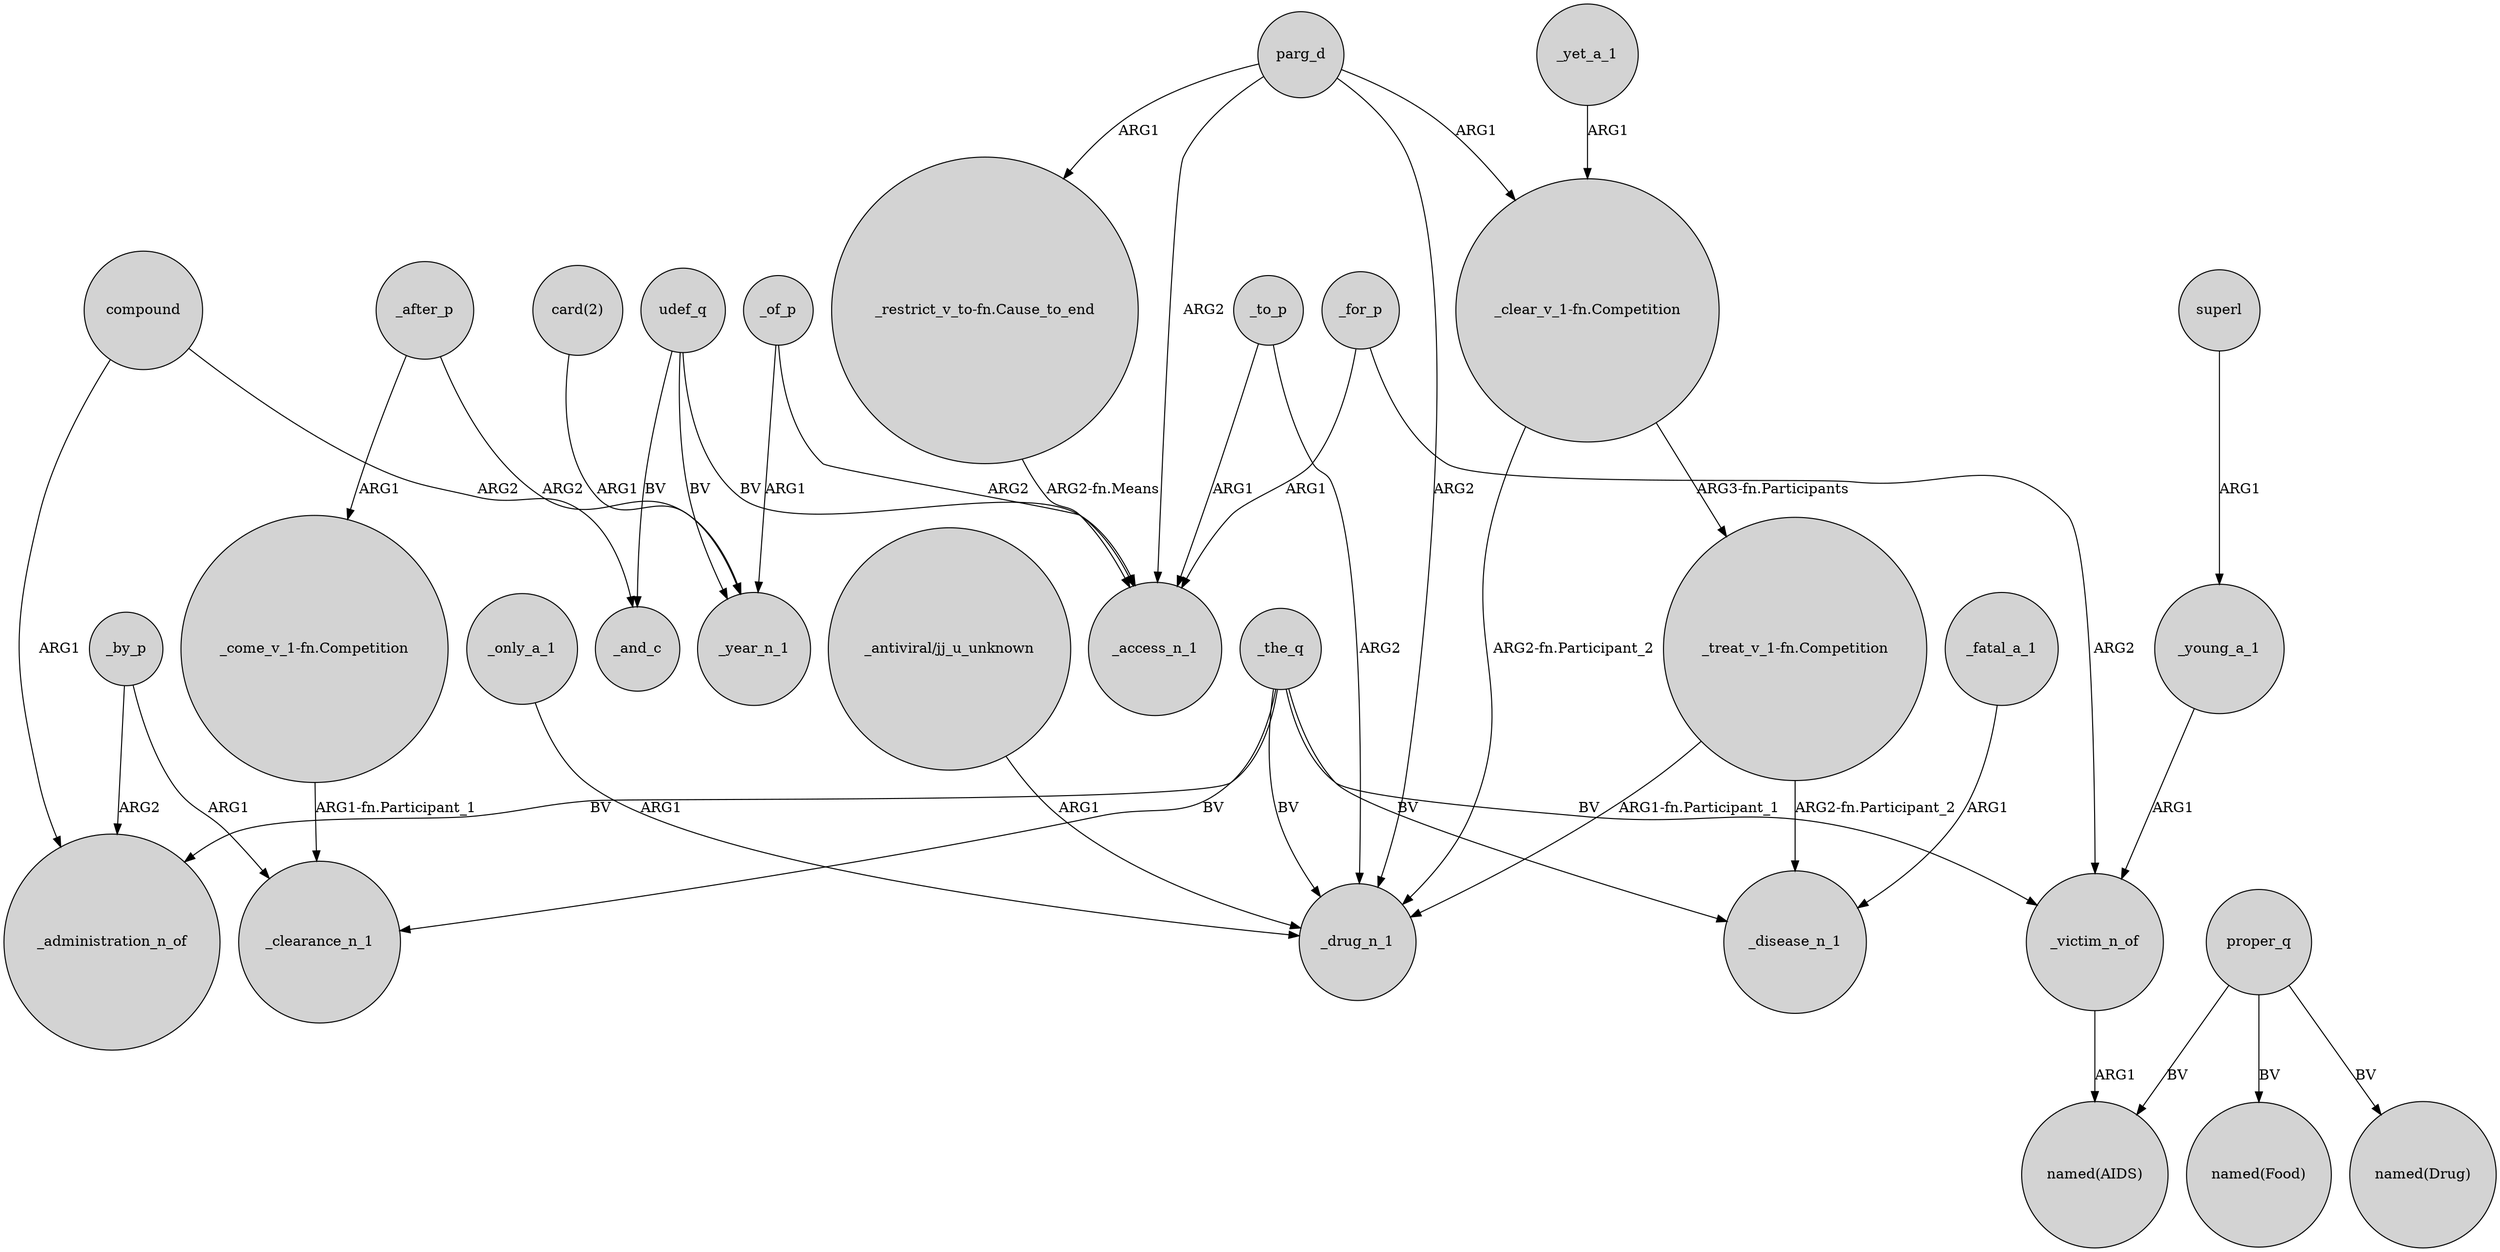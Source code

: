 digraph {
	node [shape=circle style=filled]
	"_antiviral/jj_u_unknown" -> _drug_n_1 [label=ARG1]
	proper_q -> "named(Food)" [label=BV]
	_by_p -> _clearance_n_1 [label=ARG1]
	compound -> _administration_n_of [label=ARG1]
	_of_p -> _access_n_1 [label=ARG2]
	_the_q -> _drug_n_1 [label=BV]
	parg_d -> _drug_n_1 [label=ARG2]
	"_treat_v_1-fn.Competition" -> _disease_n_1 [label="ARG2-fn.Participant_2"]
	_fatal_a_1 -> _disease_n_1 [label=ARG1]
	udef_q -> _and_c [label=BV]
	_after_p -> _year_n_1 [label=ARG2]
	parg_d -> _access_n_1 [label=ARG2]
	compound -> _and_c [label=ARG2]
	_for_p -> _access_n_1 [label=ARG1]
	_young_a_1 -> _victim_n_of [label=ARG1]
	parg_d -> "_restrict_v_to-fn.Cause_to_end" [label=ARG1]
	_of_p -> _year_n_1 [label=ARG1]
	_the_q -> _clearance_n_1 [label=BV]
	_by_p -> _administration_n_of [label=ARG2]
	_victim_n_of -> "named(AIDS)" [label=ARG1]
	_only_a_1 -> _drug_n_1 [label=ARG1]
	_for_p -> _victim_n_of [label=ARG2]
	_after_p -> "_come_v_1-fn.Competition" [label=ARG1]
	"_restrict_v_to-fn.Cause_to_end" -> _access_n_1 [label="ARG2-fn.Means"]
	"_come_v_1-fn.Competition" -> _clearance_n_1 [label="ARG1-fn.Participant_1"]
	_the_q -> _victim_n_of [label=BV]
	udef_q -> _access_n_1 [label=BV]
	_to_p -> _access_n_1 [label=ARG1]
	_yet_a_1 -> "_clear_v_1-fn.Competition" [label=ARG1]
	"_treat_v_1-fn.Competition" -> _drug_n_1 [label="ARG1-fn.Participant_1"]
	udef_q -> _year_n_1 [label=BV]
	"card(2)" -> _year_n_1 [label=ARG1]
	superl -> _young_a_1 [label=ARG1]
	proper_q -> "named(AIDS)" [label=BV]
	"_clear_v_1-fn.Competition" -> _drug_n_1 [label="ARG2-fn.Participant_2"]
	_to_p -> _drug_n_1 [label=ARG2]
	_the_q -> _disease_n_1 [label=BV]
	_the_q -> _administration_n_of [label=BV]
	"_clear_v_1-fn.Competition" -> "_treat_v_1-fn.Competition" [label="ARG3-fn.Participants"]
	proper_q -> "named(Drug)" [label=BV]
	parg_d -> "_clear_v_1-fn.Competition" [label=ARG1]
}

